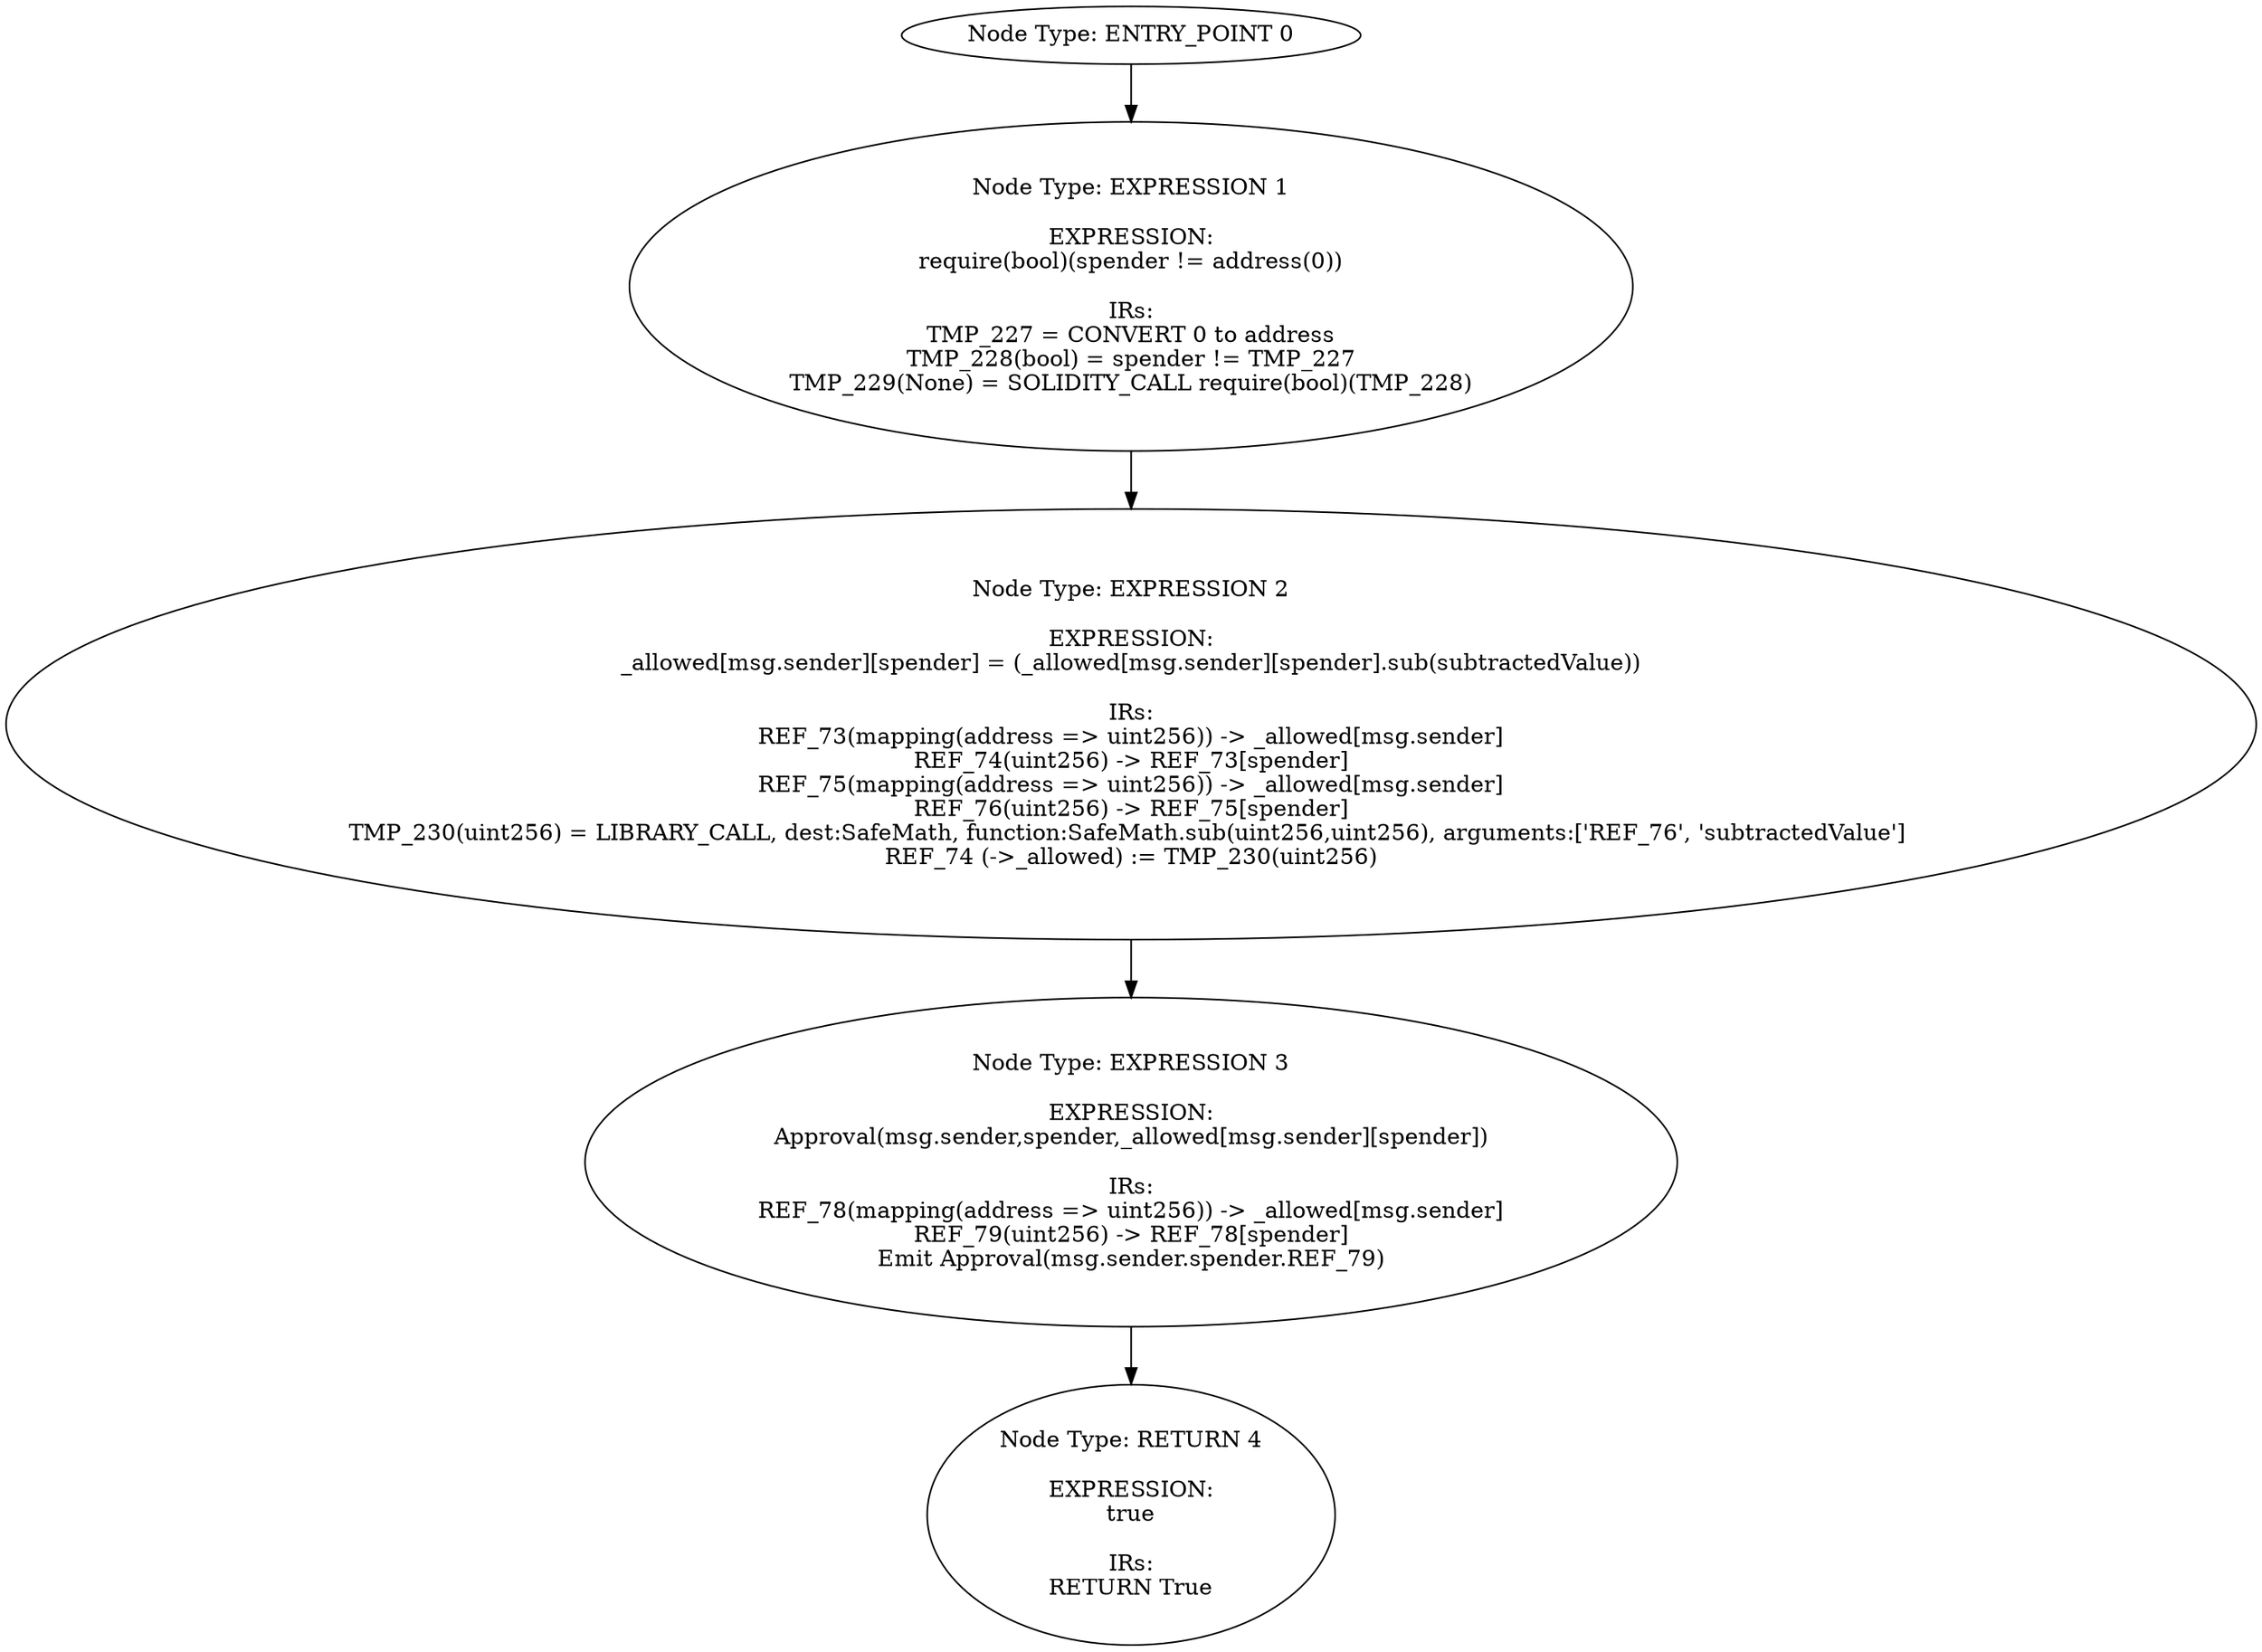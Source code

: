 digraph{
0[label="Node Type: ENTRY_POINT 0
"];
0->1;
1[label="Node Type: EXPRESSION 1

EXPRESSION:
require(bool)(spender != address(0))

IRs:
TMP_227 = CONVERT 0 to address
TMP_228(bool) = spender != TMP_227
TMP_229(None) = SOLIDITY_CALL require(bool)(TMP_228)"];
1->2;
2[label="Node Type: EXPRESSION 2

EXPRESSION:
_allowed[msg.sender][spender] = (_allowed[msg.sender][spender].sub(subtractedValue))

IRs:
REF_73(mapping(address => uint256)) -> _allowed[msg.sender]
REF_74(uint256) -> REF_73[spender]
REF_75(mapping(address => uint256)) -> _allowed[msg.sender]
REF_76(uint256) -> REF_75[spender]
TMP_230(uint256) = LIBRARY_CALL, dest:SafeMath, function:SafeMath.sub(uint256,uint256), arguments:['REF_76', 'subtractedValue'] 
REF_74 (->_allowed) := TMP_230(uint256)"];
2->3;
3[label="Node Type: EXPRESSION 3

EXPRESSION:
Approval(msg.sender,spender,_allowed[msg.sender][spender])

IRs:
REF_78(mapping(address => uint256)) -> _allowed[msg.sender]
REF_79(uint256) -> REF_78[spender]
Emit Approval(msg.sender.spender.REF_79)"];
3->4;
4[label="Node Type: RETURN 4

EXPRESSION:
true

IRs:
RETURN True"];
}
